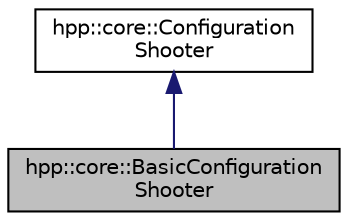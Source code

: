 digraph "hpp::core::BasicConfigurationShooter"
{
  edge [fontname="Helvetica",fontsize="10",labelfontname="Helvetica",labelfontsize="10"];
  node [fontname="Helvetica",fontsize="10",shape=record];
  Node1 [label="hpp::core::BasicConfiguration\lShooter",height=0.2,width=0.4,color="black", fillcolor="grey75", style="filled" fontcolor="black"];
  Node2 -> Node1 [dir="back",color="midnightblue",fontsize="10",style="solid",fontname="Helvetica"];
  Node2 [label="hpp::core::Configuration\lShooter",height=0.2,width=0.4,color="black", fillcolor="white", style="filled",URL="$a00009.html",tooltip="Abstraction of configuration shooter. "];
}
